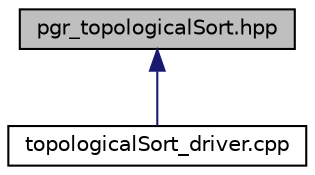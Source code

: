 digraph "pgr_topologicalSort.hpp"
{
  edge [fontname="Helvetica",fontsize="10",labelfontname="Helvetica",labelfontsize="10"];
  node [fontname="Helvetica",fontsize="10",shape=record];
  Node39 [label="pgr_topologicalSort.hpp",height=0.2,width=0.4,color="black", fillcolor="grey75", style="filled", fontcolor="black"];
  Node39 -> Node40 [dir="back",color="midnightblue",fontsize="10",style="solid",fontname="Helvetica"];
  Node40 [label="topologicalSort_driver.cpp",height=0.2,width=0.4,color="black", fillcolor="white", style="filled",URL="$topologicalSort__driver_8cpp.html"];
}
